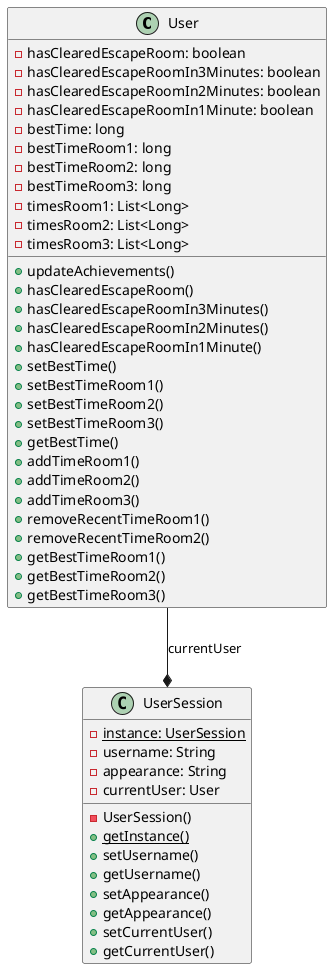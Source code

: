 @startuml
'https://plantuml.com/class-diagram

class User {
  - hasClearedEscapeRoom: boolean
  - hasClearedEscapeRoomIn3Minutes: boolean
  - hasClearedEscapeRoomIn2Minutes: boolean
  - hasClearedEscapeRoomIn1Minute: boolean
  - bestTime: long
  - bestTimeRoom1: long
  - bestTimeRoom2: long
  - bestTimeRoom3: long
  - timesRoom1: List<Long>
  - timesRoom2: List<Long>
  - timesRoom3: List<Long>
  + updateAchievements()
  + hasClearedEscapeRoom()
  + hasClearedEscapeRoomIn3Minutes()
  + hasClearedEscapeRoomIn2Minutes()
  + hasClearedEscapeRoomIn1Minute()
  + setBestTime()
  + setBestTimeRoom1()
  + setBestTimeRoom2()
  + setBestTimeRoom3()
  + getBestTime()
  + addTimeRoom1()
  + addTimeRoom2()
  + addTimeRoom3()
  + removeRecentTimeRoom1()
  + removeRecentTimeRoom2()
  + getBestTimeRoom1()
  + getBestTimeRoom2()
  + getBestTimeRoom3()
}

class UserSession {
  - {static}instance: UserSession
  - username: String
  - appearance: String
  - currentUser: User
  - UserSession()
  + {static}getInstance()
  + setUsername()
  + getUsername()
  + setAppearance()
  + getAppearance()
  + setCurrentUser()
  + getCurrentUser()
}

User --* UserSession : currentUser

@enduml